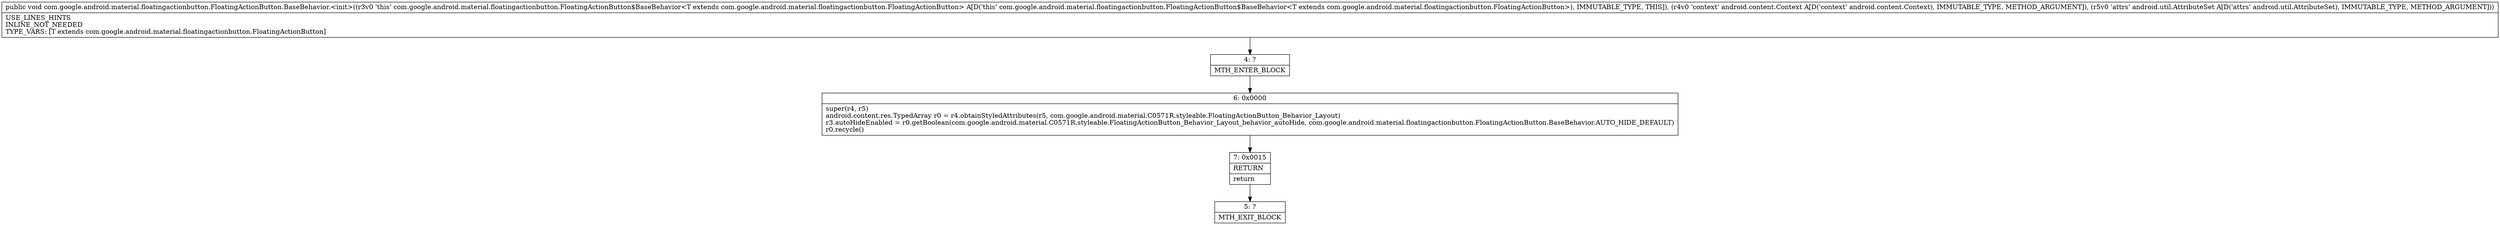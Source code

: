 digraph "CFG forcom.google.android.material.floatingactionbutton.FloatingActionButton.BaseBehavior.\<init\>(Landroid\/content\/Context;Landroid\/util\/AttributeSet;)V" {
Node_4 [shape=record,label="{4\:\ ?|MTH_ENTER_BLOCK\l}"];
Node_6 [shape=record,label="{6\:\ 0x0000|super(r4, r5)\landroid.content.res.TypedArray r0 = r4.obtainStyledAttributes(r5, com.google.android.material.C0571R.styleable.FloatingActionButton_Behavior_Layout)\lr3.autoHideEnabled = r0.getBoolean(com.google.android.material.C0571R.styleable.FloatingActionButton_Behavior_Layout_behavior_autoHide, com.google.android.material.floatingactionbutton.FloatingActionButton.BaseBehavior.AUTO_HIDE_DEFAULT)\lr0.recycle()\l}"];
Node_7 [shape=record,label="{7\:\ 0x0015|RETURN\l|return\l}"];
Node_5 [shape=record,label="{5\:\ ?|MTH_EXIT_BLOCK\l}"];
MethodNode[shape=record,label="{public void com.google.android.material.floatingactionbutton.FloatingActionButton.BaseBehavior.\<init\>((r3v0 'this' com.google.android.material.floatingactionbutton.FloatingActionButton$BaseBehavior\<T extends com.google.android.material.floatingactionbutton.FloatingActionButton\> A[D('this' com.google.android.material.floatingactionbutton.FloatingActionButton$BaseBehavior\<T extends com.google.android.material.floatingactionbutton.FloatingActionButton\>), IMMUTABLE_TYPE, THIS]), (r4v0 'context' android.content.Context A[D('context' android.content.Context), IMMUTABLE_TYPE, METHOD_ARGUMENT]), (r5v0 'attrs' android.util.AttributeSet A[D('attrs' android.util.AttributeSet), IMMUTABLE_TYPE, METHOD_ARGUMENT]))  | USE_LINES_HINTS\lINLINE_NOT_NEEDED\lTYPE_VARS: [T extends com.google.android.material.floatingactionbutton.FloatingActionButton]\l}"];
MethodNode -> Node_4;Node_4 -> Node_6;
Node_6 -> Node_7;
Node_7 -> Node_5;
}

